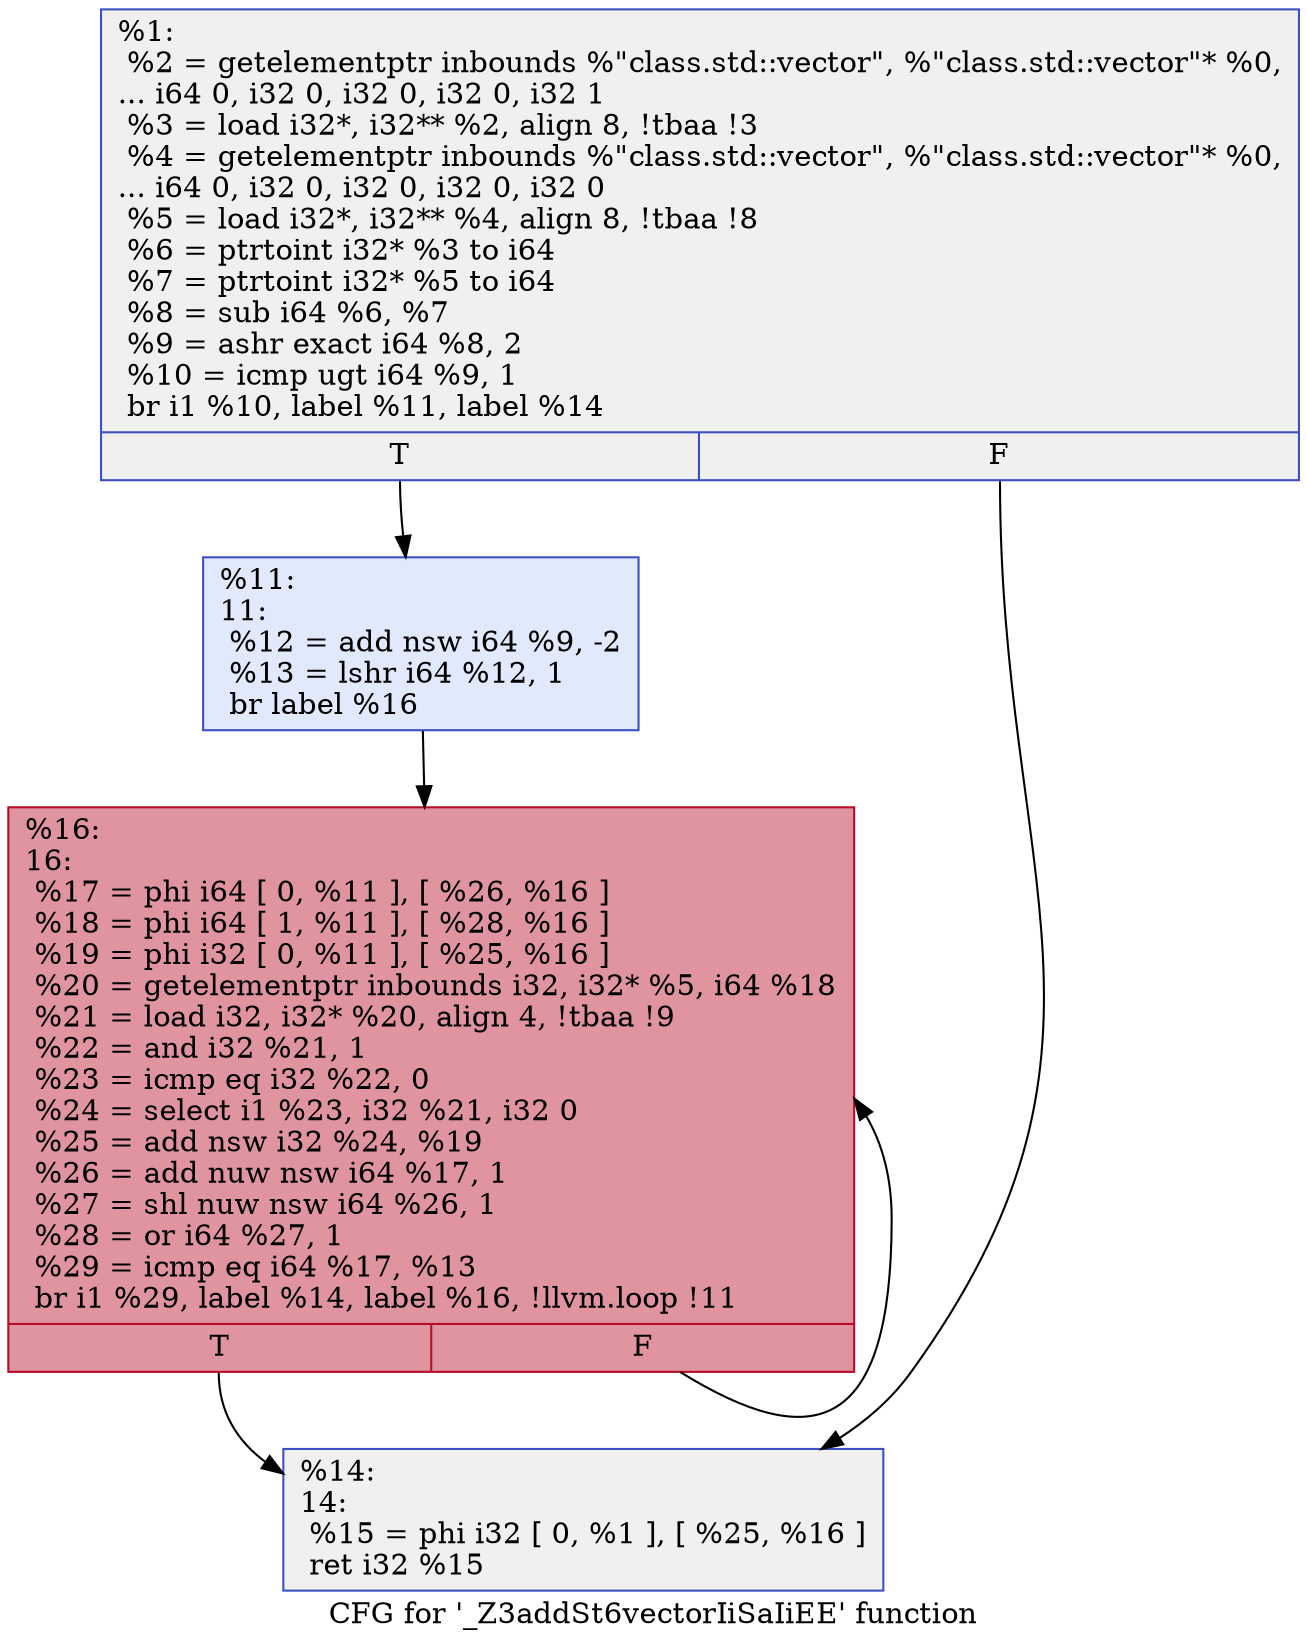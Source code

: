 digraph "CFG for '_Z3addSt6vectorIiSaIiEE' function" {
	label="CFG for '_Z3addSt6vectorIiSaIiEE' function";

	Node0x5561948d8df0 [shape=record,color="#3d50c3ff", style=filled, fillcolor="#dedcdb70",label="{%1:\l  %2 = getelementptr inbounds %\"class.std::vector\", %\"class.std::vector\"* %0,\l... i64 0, i32 0, i32 0, i32 0, i32 1\l  %3 = load i32*, i32** %2, align 8, !tbaa !3\l  %4 = getelementptr inbounds %\"class.std::vector\", %\"class.std::vector\"* %0,\l... i64 0, i32 0, i32 0, i32 0, i32 0\l  %5 = load i32*, i32** %4, align 8, !tbaa !8\l  %6 = ptrtoint i32* %3 to i64\l  %7 = ptrtoint i32* %5 to i64\l  %8 = sub i64 %6, %7\l  %9 = ashr exact i64 %8, 2\l  %10 = icmp ugt i64 %9, 1\l  br i1 %10, label %11, label %14\l|{<s0>T|<s1>F}}"];
	Node0x5561948d8df0:s0 -> Node0x5561948da2a0;
	Node0x5561948d8df0:s1 -> Node0x5561948da7f0;
	Node0x5561948da2a0 [shape=record,color="#3d50c3ff", style=filled, fillcolor="#b9d0f970",label="{%11:\l11:                                               \l  %12 = add nsw i64 %9, -2\l  %13 = lshr i64 %12, 1\l  br label %16\l}"];
	Node0x5561948da2a0 -> Node0x5561948daa80;
	Node0x5561948da7f0 [shape=record,color="#3d50c3ff", style=filled, fillcolor="#dedcdb70",label="{%14:\l14:                                               \l  %15 = phi i32 [ 0, %1 ], [ %25, %16 ]\l  ret i32 %15\l}"];
	Node0x5561948daa80 [shape=record,color="#b70d28ff", style=filled, fillcolor="#b70d2870",label="{%16:\l16:                                               \l  %17 = phi i64 [ 0, %11 ], [ %26, %16 ]\l  %18 = phi i64 [ 1, %11 ], [ %28, %16 ]\l  %19 = phi i32 [ 0, %11 ], [ %25, %16 ]\l  %20 = getelementptr inbounds i32, i32* %5, i64 %18\l  %21 = load i32, i32* %20, align 4, !tbaa !9\l  %22 = and i32 %21, 1\l  %23 = icmp eq i32 %22, 0\l  %24 = select i1 %23, i32 %21, i32 0\l  %25 = add nsw i32 %24, %19\l  %26 = add nuw nsw i64 %17, 1\l  %27 = shl nuw nsw i64 %26, 1\l  %28 = or i64 %27, 1\l  %29 = icmp eq i64 %17, %13\l  br i1 %29, label %14, label %16, !llvm.loop !11\l|{<s0>T|<s1>F}}"];
	Node0x5561948daa80:s0 -> Node0x5561948da7f0;
	Node0x5561948daa80:s1 -> Node0x5561948daa80;
}
